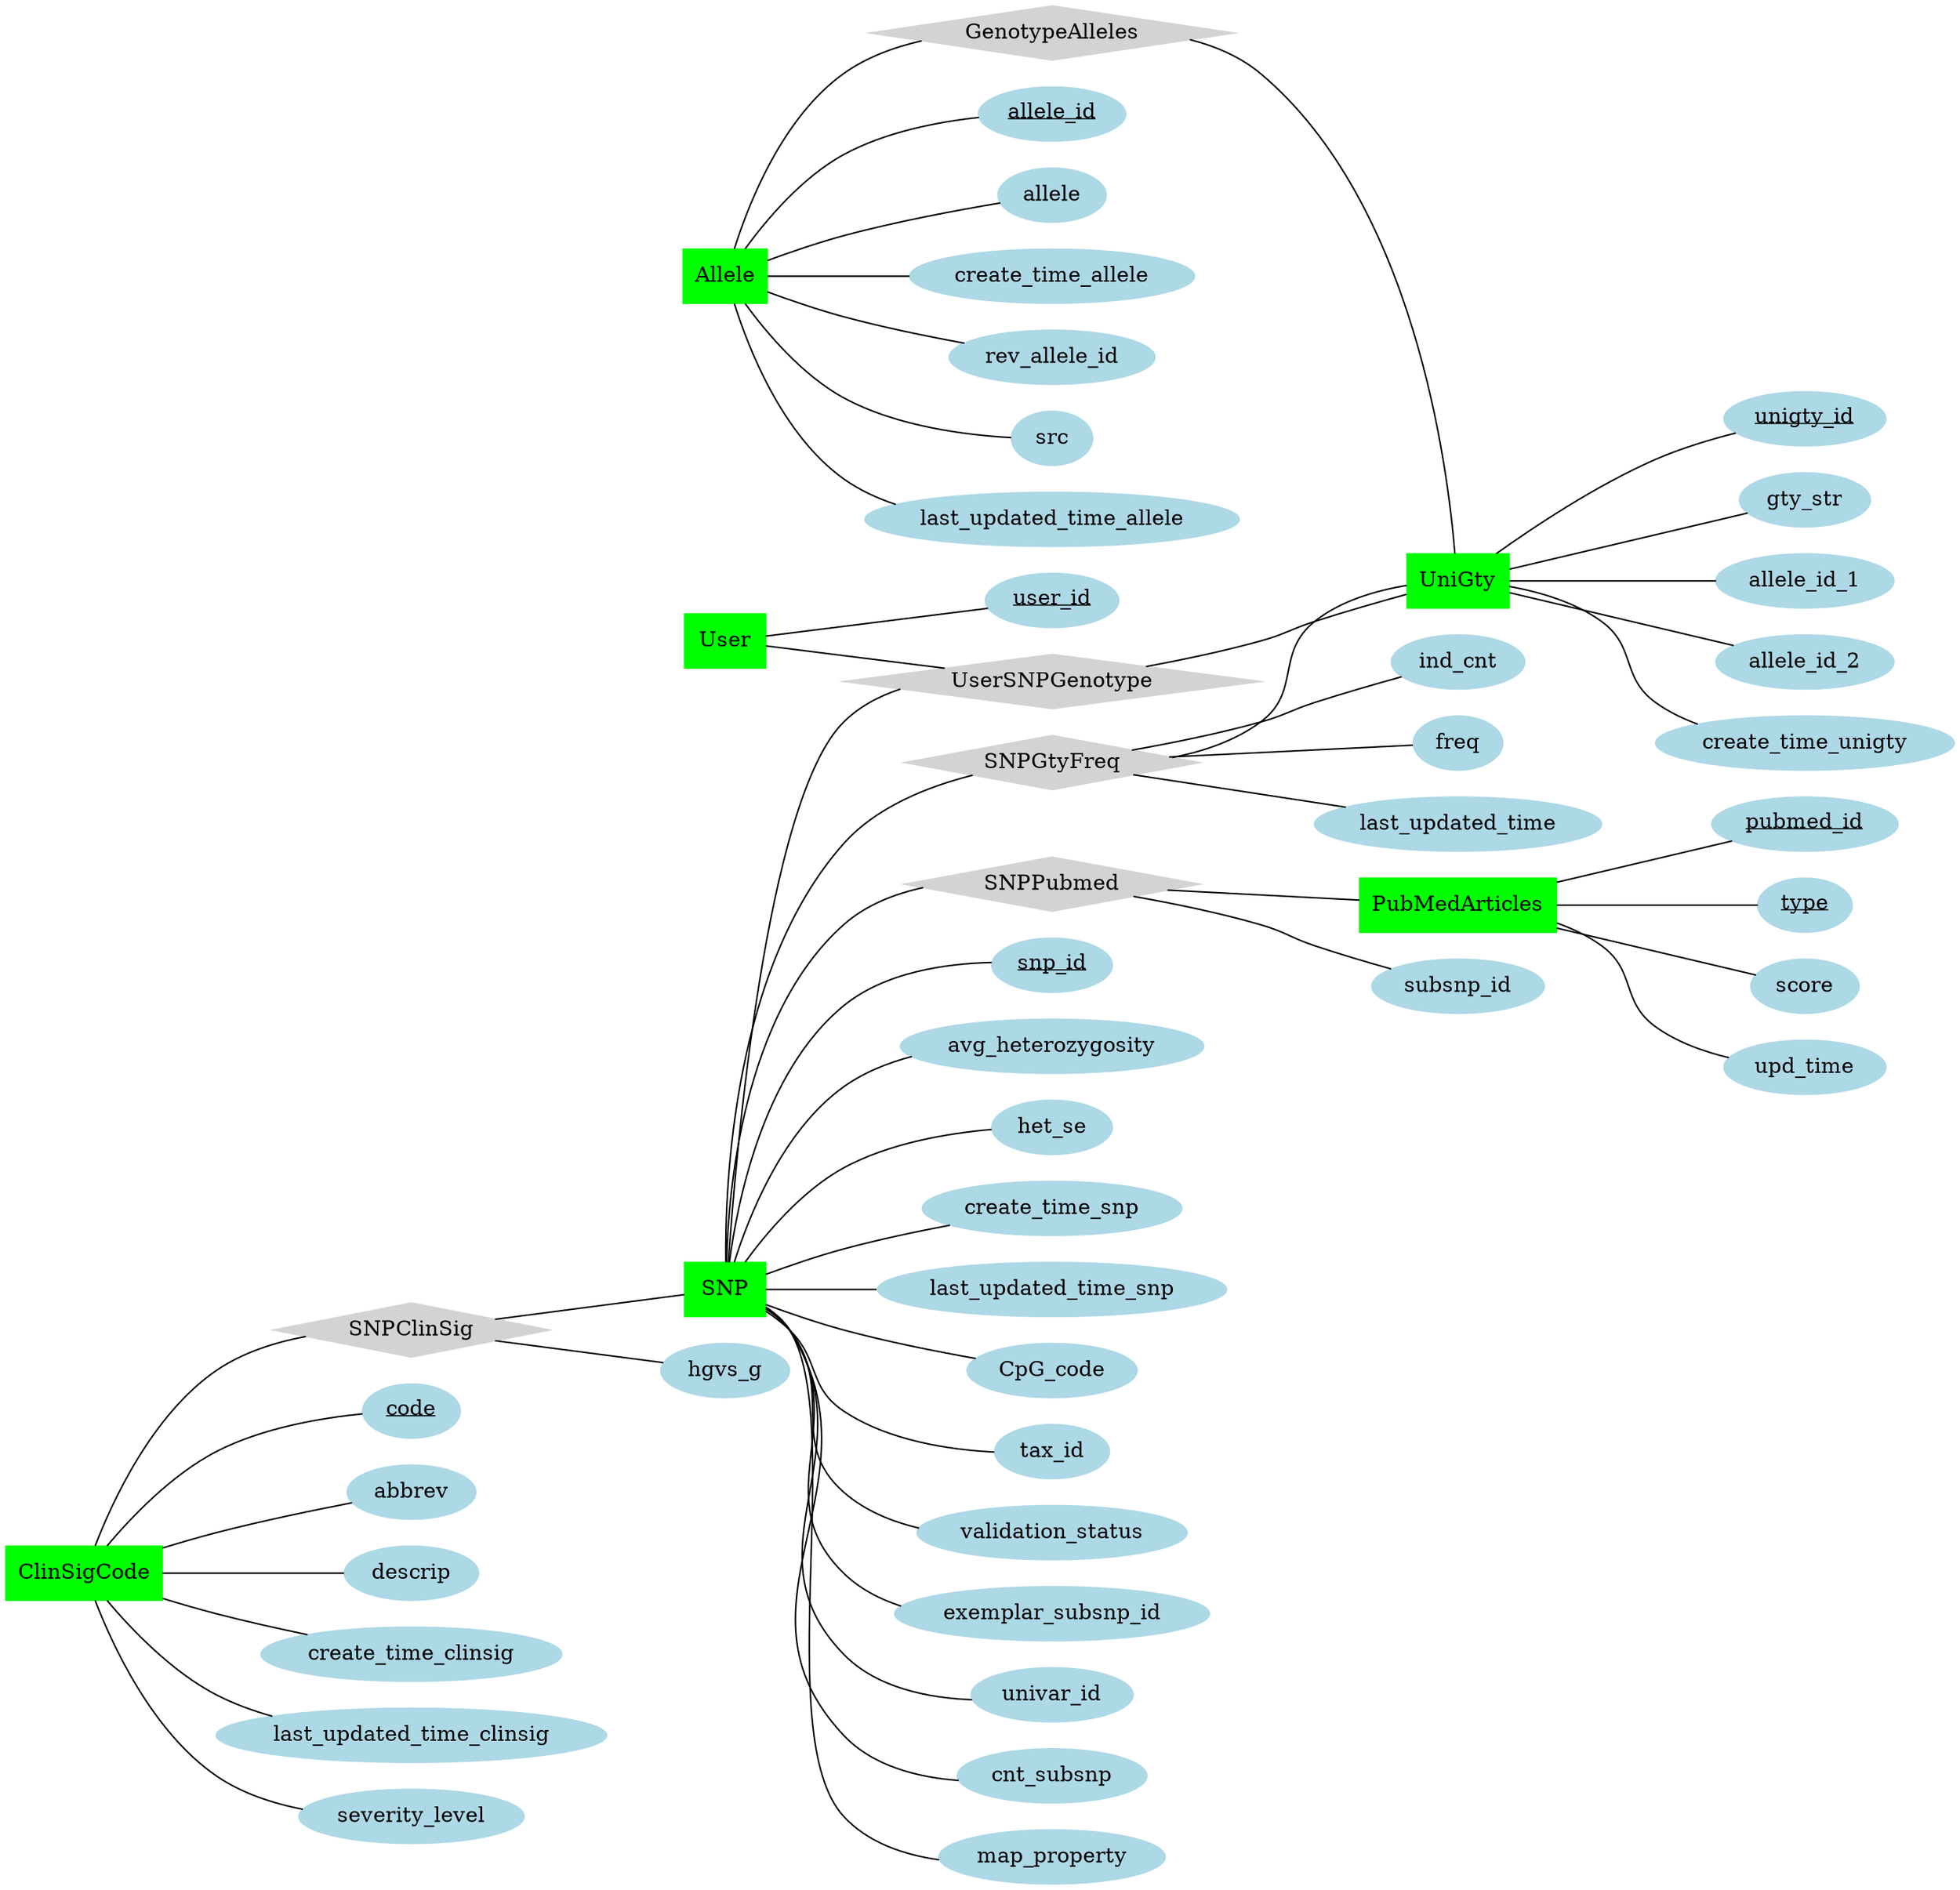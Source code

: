 // Convert with:
//   neato -Goverlap=prism -Tpng object-relations.dot

graph g {
	rankdir=LR

	// basic nodes
	node [style=filled]
	// entities
	node [shape=box color=green] SNP PubMedArticles ClinSigCode Allele UniGty User
	// relations
	node [shape=diamond color=lightgray] SNPGtyFreq SNPClinSig SNPPubmed GenotypeAlleles UserSNPGenotype
	// removed: SNPAlleleFreq
	
	// attributes
	node [shape=ellipse color=lightblue]
	SNP -- {snp_id avg_heterozygosity het_se create_time_snp last_updated_time_snp CpG_code tax_id validation_status exemplar_subsnp_id univar_id cnt_subsnp map_property}
	PubMedArticles -- {pubmed_id type score upd_time}
	ClinSigCode -- {code abbrev descrip create_time_clinsig last_updated_time_clinsig severity_level}
	Allele -- {allele_id allele create_time_allele rev_allele_id src last_updated_time_allele}
	UniGty -- {unigty_id gty_str allele_id_1 allele_id_2 create_time_unigty}
	User -- {user_id}
	
	SNPClinSig -- {hgvs_g}
	SNPGtyFreq -- {ind_cnt freq last_updated_time}
	SNPPubmed -- {subsnp_id}
	//removed: SNPAlleleFreq -- {freq} UserSNPGenotype -- {chr_num position}
		
	// primary keys (and other custom labels)
	snp_id [label=<<u>snp_id</u>>]
	pubmed_id [label=<<u>pubmed_id</u>>]
	code [label=<<u>code</u>>]
	type [label=<<u>type</u>>]
	allele_id [label=<<u>allele_id</u>>]
	unigty_id [label=<<u>unigty_id</u>>]
	user_id [label=<<u>user_id</u>>]
	
	// undirected relations
	ClinSigCode -- SNPClinSig -- SNP
	SNP -- SNPPubmed -- PubMedArticles
	User -- UserSNPGenotype
	SNP -- UserSNPGenotype -- UniGty
	SNP -- SNPGtyFreq -- UniGty
	//removed: Allele -- SNPAlleleFreq -- SNP
	Allele -- GenotypeAlleles -- UniGty
}
